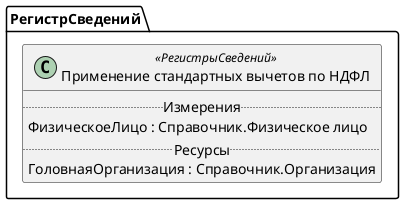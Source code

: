 ﻿@startuml ПрименениеСтандартныхВычетовПоНДФЛ
'!include templates.wsd
'..\include templates.wsd
class РегистрСведений.ПрименениеСтандартныхВычетовПоНДФЛ as "Применение стандартных вычетов по НДФЛ" <<РегистрыСведений>>
{
..Измерения..
ФизическоеЛицо : Справочник.Физическое лицо
..Ресурсы..
ГоловнаяОрганизация : Справочник.Организация
}
@enduml
